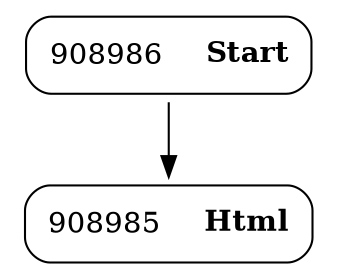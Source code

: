 digraph ast {
node [shape=none];
908985 [label=<<TABLE border='1' cellspacing='0' cellpadding='10' style='rounded' ><TR><TD border='0'>908985</TD><TD border='0'><B>Html</B></TD></TR></TABLE>>];
908986 [label=<<TABLE border='1' cellspacing='0' cellpadding='10' style='rounded' ><TR><TD border='0'>908986</TD><TD border='0'><B>Start</B></TD></TR></TABLE>>];
908986 -> 908985 [weight=2];
}
